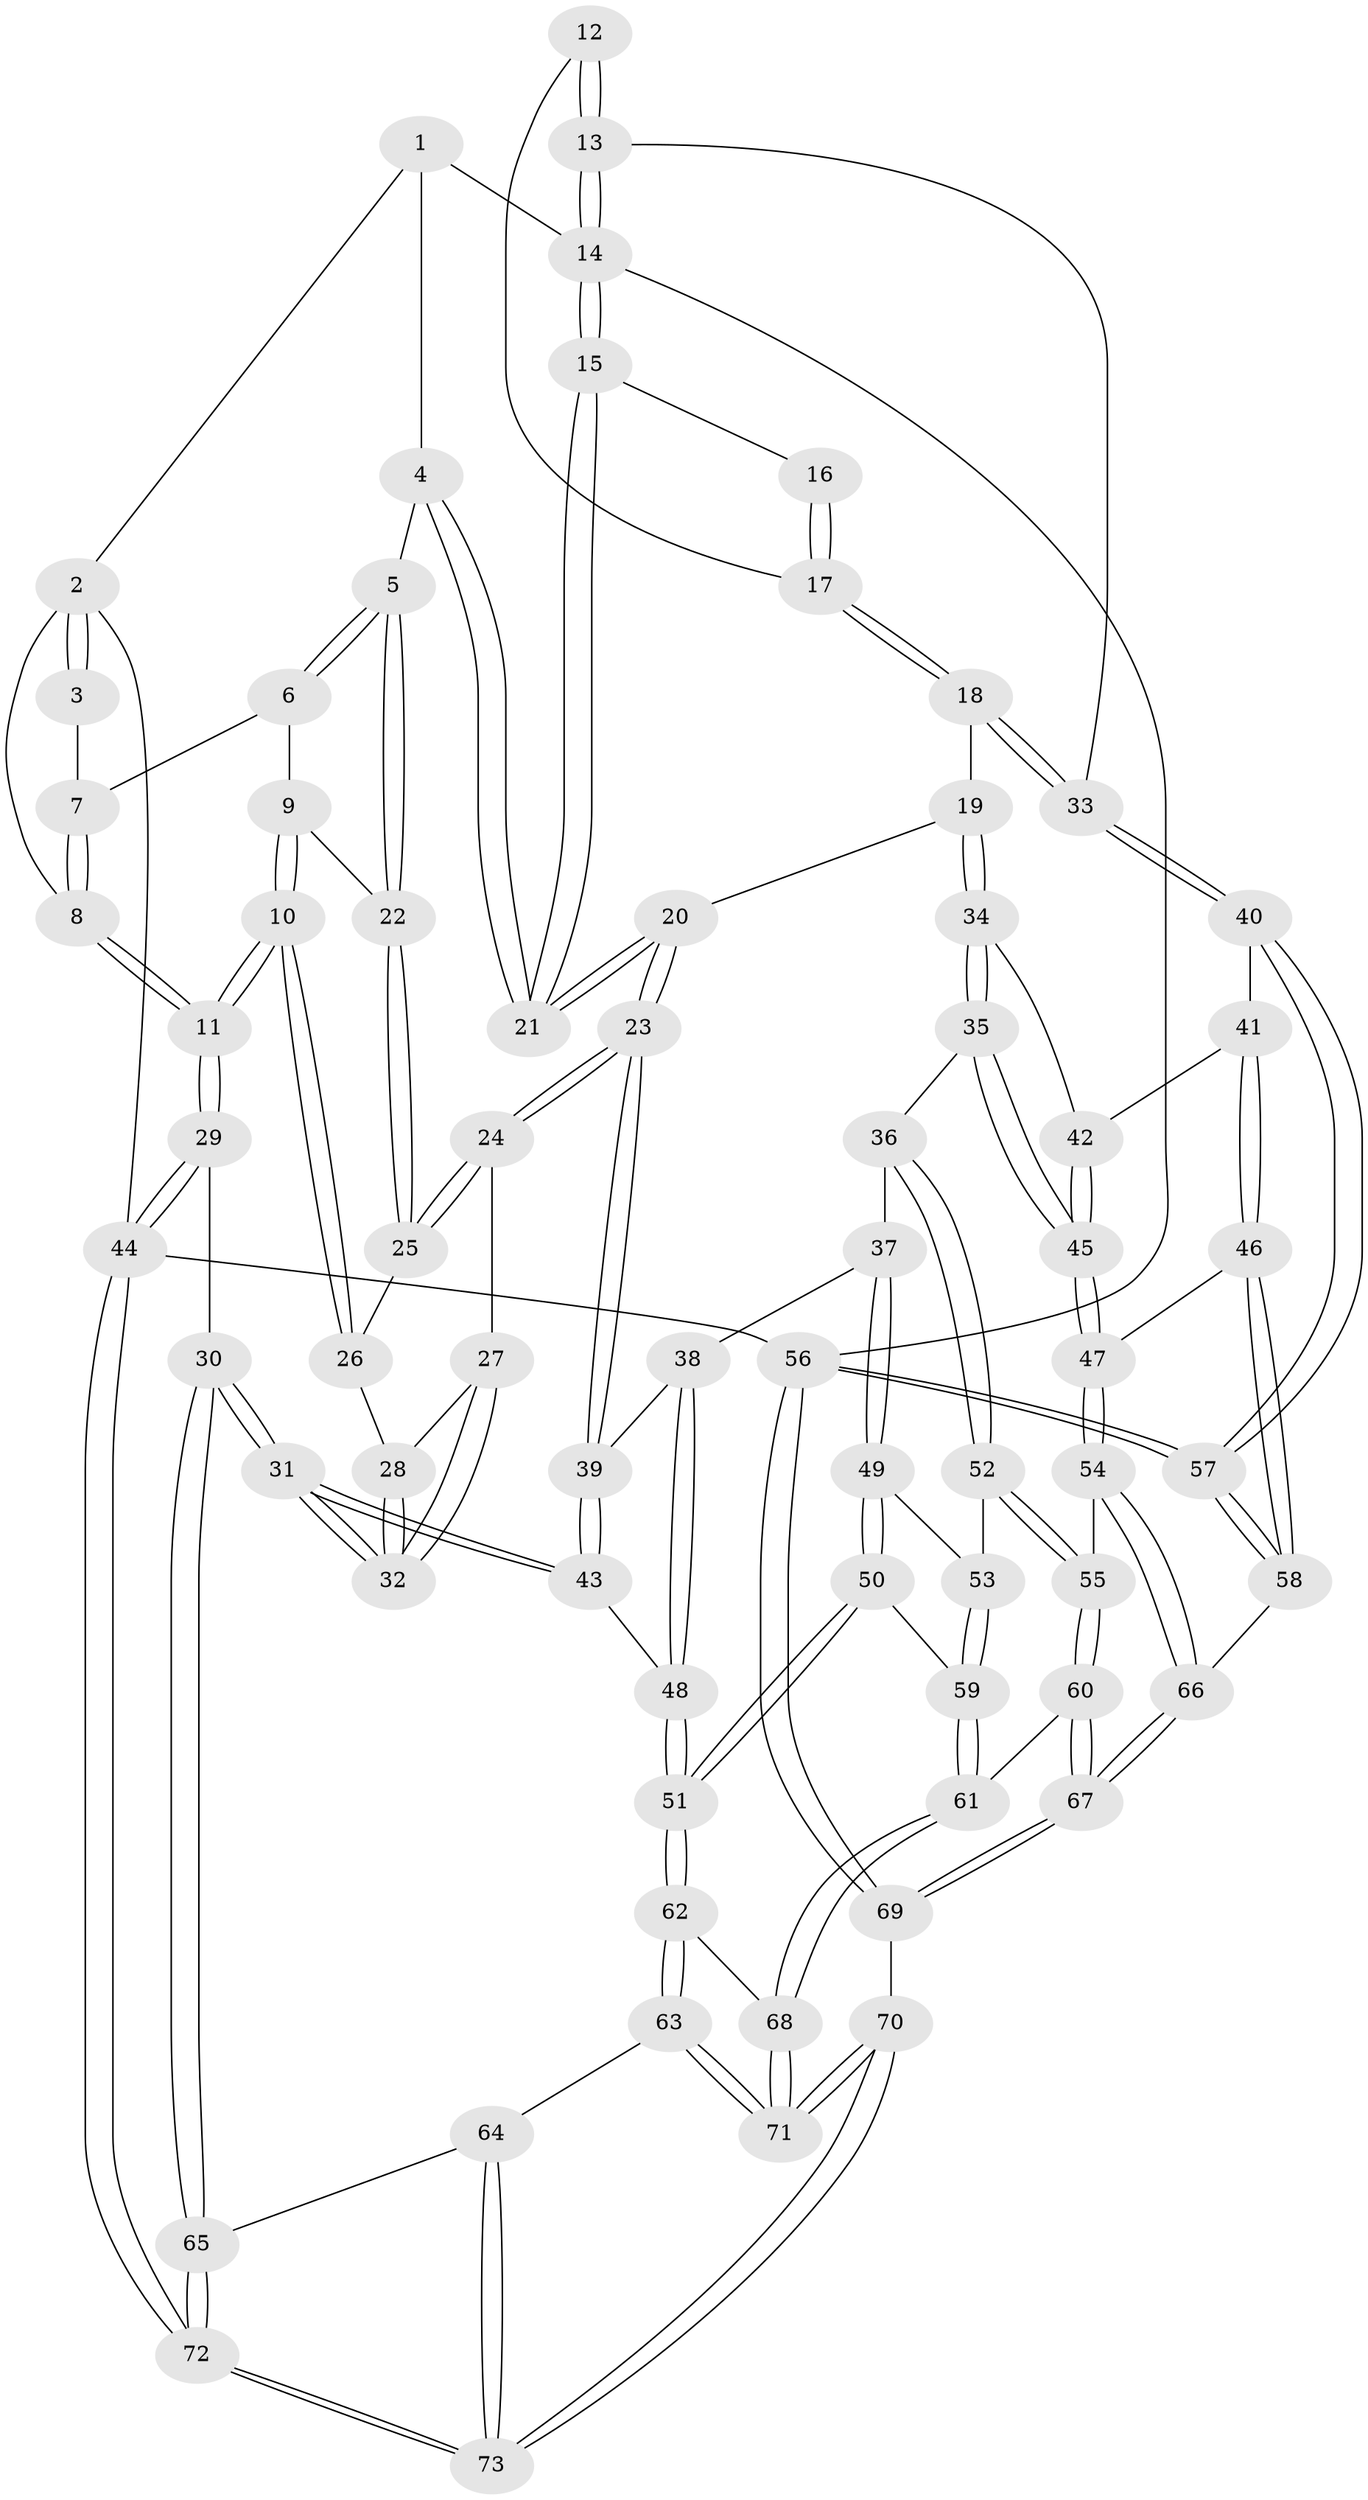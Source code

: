 // Generated by graph-tools (version 1.1) at 2025/51/03/09/25 03:51:04]
// undirected, 73 vertices, 179 edges
graph export_dot {
graph [start="1"]
  node [color=gray90,style=filled];
  1 [pos="+0.16317864230586626+0"];
  2 [pos="+0+0.13923227418483272"];
  3 [pos="+0.121294944105956+0.12409613292092432"];
  4 [pos="+0.5084588564387171+0"];
  5 [pos="+0.4790809076434888+0.03354390154358675"];
  6 [pos="+0.14745369753112397+0.16714371879129922"];
  7 [pos="+0.12151498034481682+0.1260960721165272"];
  8 [pos="+0+0.3627908903492164"];
  9 [pos="+0.16336248470919923+0.21269653765321586"];
  10 [pos="+0.031282178171305665+0.33867765150115753"];
  11 [pos="+0+0.43840241802174584"];
  12 [pos="+0.9590217796024688+0.16667851454183497"];
  13 [pos="+1+0.2302265564809259"];
  14 [pos="+1+0"];
  15 [pos="+0.7248423392916226+0"];
  16 [pos="+0.856324064619161+0.07643522685130069"];
  17 [pos="+0.8910885066545104+0.33239346150352933"];
  18 [pos="+0.8827536836889537+0.36805043132538356"];
  19 [pos="+0.8224393937331634+0.37977401660581694"];
  20 [pos="+0.6722482929624495+0.28843230091825056"];
  21 [pos="+0.5936747344341955+0.0006481591097361946"];
  22 [pos="+0.32818010145526705+0.2700560267623174"];
  23 [pos="+0.5446792772294762+0.4606654767653164"];
  24 [pos="+0.5280825578204238+0.4499857839023062"];
  25 [pos="+0.32768026075416057+0.2747894780262173"];
  26 [pos="+0.31650012298462027+0.29455825179816736"];
  27 [pos="+0.3932750253280386+0.43739496190660204"];
  28 [pos="+0.31526311945805296+0.2981432360598042"];
  29 [pos="+0+0.5930999232224312"];
  30 [pos="+0.0960541098203728+0.6210109168041357"];
  31 [pos="+0.18631659293301628+0.5838245747114099"];
  32 [pos="+0.20719897079545466+0.54497203184785"];
  33 [pos="+1+0.437920905506519"];
  34 [pos="+0.8149806243160747+0.431556657611874"];
  35 [pos="+0.7222484479393804+0.5867884213235252"];
  36 [pos="+0.6645817326853674+0.5804531109719244"];
  37 [pos="+0.5847905842560251+0.5518279010458328"];
  38 [pos="+0.5601822180492643+0.5307169643944459"];
  39 [pos="+0.5419034992163511+0.4921973941312347"];
  40 [pos="+1+0.4616704935390841"];
  41 [pos="+0.9050369106657431+0.5933876761470604"];
  42 [pos="+0.8971915656492077+0.5918467541705368"];
  43 [pos="+0.22955785321022026+0.5896813902893245"];
  44 [pos="+0+1"];
  45 [pos="+0.7781831009610662+0.6571211371910556"];
  46 [pos="+0.941353022908184+0.6979468600601874"];
  47 [pos="+0.7810898642498267+0.7065599593291237"];
  48 [pos="+0.4391210043279839+0.7088020017495044"];
  49 [pos="+0.582061871783075+0.6418507344624516"];
  50 [pos="+0.4898572944071026+0.7516463662168843"];
  51 [pos="+0.458837933696601+0.7498274689877352"];
  52 [pos="+0.644869953608537+0.7207017536047114"];
  53 [pos="+0.6072583303360919+0.7309793101243326"];
  54 [pos="+0.7809986193607866+0.7069380331324713"];
  55 [pos="+0.7515454601288143+0.7461952117201653"];
  56 [pos="+1+1"];
  57 [pos="+1+0.8642102700457139"];
  58 [pos="+1+0.7924988321048428"];
  59 [pos="+0.57347928131456+0.7724953516029229"];
  60 [pos="+0.7418780913322836+0.79924893111215"];
  61 [pos="+0.6152739137189931+0.8525117288427462"];
  62 [pos="+0.4258556157817342+0.8259470062481281"];
  63 [pos="+0.3871053363910954+0.877646897706791"];
  64 [pos="+0.2937384151264899+0.9297470207896283"];
  65 [pos="+0.19342873397106486+0.7939439916295259"];
  66 [pos="+0.907688346086248+0.8022844904603854"];
  67 [pos="+0.8002435641869656+0.8952927641447683"];
  68 [pos="+0.6055205842780366+0.8886097040097343"];
  69 [pos="+0.8159911582615422+1"];
  70 [pos="+0.6719786679379282+1"];
  71 [pos="+0.6036826036972526+0.9785298627624506"];
  72 [pos="+0+1"];
  73 [pos="+0.2631401555107695+1"];
  1 -- 2;
  1 -- 4;
  1 -- 14;
  2 -- 3;
  2 -- 3;
  2 -- 8;
  2 -- 44;
  3 -- 7;
  4 -- 5;
  4 -- 21;
  4 -- 21;
  5 -- 6;
  5 -- 6;
  5 -- 22;
  5 -- 22;
  6 -- 7;
  6 -- 9;
  7 -- 8;
  7 -- 8;
  8 -- 11;
  8 -- 11;
  9 -- 10;
  9 -- 10;
  9 -- 22;
  10 -- 11;
  10 -- 11;
  10 -- 26;
  10 -- 26;
  11 -- 29;
  11 -- 29;
  12 -- 13;
  12 -- 13;
  12 -- 17;
  13 -- 14;
  13 -- 14;
  13 -- 33;
  14 -- 15;
  14 -- 15;
  14 -- 56;
  15 -- 16;
  15 -- 21;
  15 -- 21;
  16 -- 17;
  16 -- 17;
  17 -- 18;
  17 -- 18;
  18 -- 19;
  18 -- 33;
  18 -- 33;
  19 -- 20;
  19 -- 34;
  19 -- 34;
  20 -- 21;
  20 -- 21;
  20 -- 23;
  20 -- 23;
  22 -- 25;
  22 -- 25;
  23 -- 24;
  23 -- 24;
  23 -- 39;
  23 -- 39;
  24 -- 25;
  24 -- 25;
  24 -- 27;
  25 -- 26;
  26 -- 28;
  27 -- 28;
  27 -- 32;
  27 -- 32;
  28 -- 32;
  28 -- 32;
  29 -- 30;
  29 -- 44;
  29 -- 44;
  30 -- 31;
  30 -- 31;
  30 -- 65;
  30 -- 65;
  31 -- 32;
  31 -- 32;
  31 -- 43;
  31 -- 43;
  33 -- 40;
  33 -- 40;
  34 -- 35;
  34 -- 35;
  34 -- 42;
  35 -- 36;
  35 -- 45;
  35 -- 45;
  36 -- 37;
  36 -- 52;
  36 -- 52;
  37 -- 38;
  37 -- 49;
  37 -- 49;
  38 -- 39;
  38 -- 48;
  38 -- 48;
  39 -- 43;
  39 -- 43;
  40 -- 41;
  40 -- 57;
  40 -- 57;
  41 -- 42;
  41 -- 46;
  41 -- 46;
  42 -- 45;
  42 -- 45;
  43 -- 48;
  44 -- 72;
  44 -- 72;
  44 -- 56;
  45 -- 47;
  45 -- 47;
  46 -- 47;
  46 -- 58;
  46 -- 58;
  47 -- 54;
  47 -- 54;
  48 -- 51;
  48 -- 51;
  49 -- 50;
  49 -- 50;
  49 -- 53;
  50 -- 51;
  50 -- 51;
  50 -- 59;
  51 -- 62;
  51 -- 62;
  52 -- 53;
  52 -- 55;
  52 -- 55;
  53 -- 59;
  53 -- 59;
  54 -- 55;
  54 -- 66;
  54 -- 66;
  55 -- 60;
  55 -- 60;
  56 -- 57;
  56 -- 57;
  56 -- 69;
  56 -- 69;
  57 -- 58;
  57 -- 58;
  58 -- 66;
  59 -- 61;
  59 -- 61;
  60 -- 61;
  60 -- 67;
  60 -- 67;
  61 -- 68;
  61 -- 68;
  62 -- 63;
  62 -- 63;
  62 -- 68;
  63 -- 64;
  63 -- 71;
  63 -- 71;
  64 -- 65;
  64 -- 73;
  64 -- 73;
  65 -- 72;
  65 -- 72;
  66 -- 67;
  66 -- 67;
  67 -- 69;
  67 -- 69;
  68 -- 71;
  68 -- 71;
  69 -- 70;
  70 -- 71;
  70 -- 71;
  70 -- 73;
  70 -- 73;
  72 -- 73;
  72 -- 73;
}
